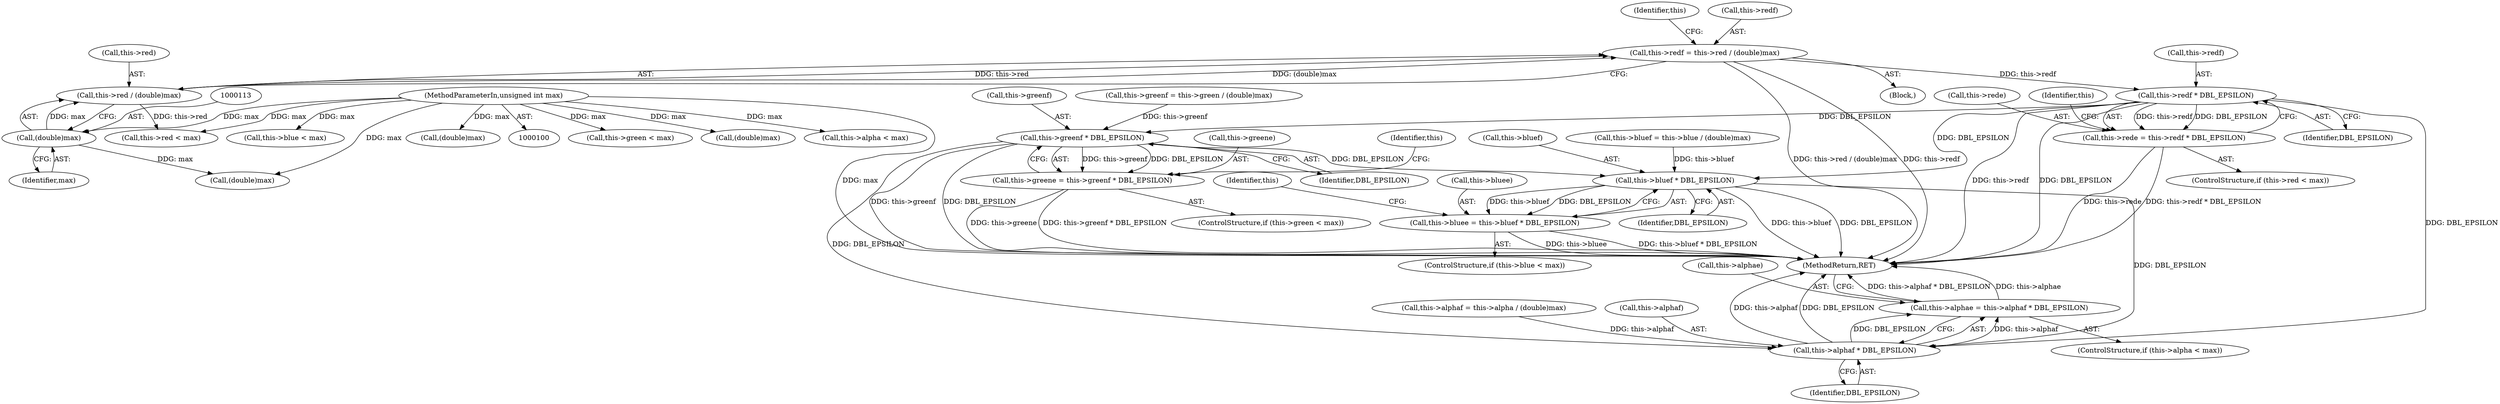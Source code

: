 digraph "1_Android_9d4853418ab2f754c2b63e091c29c5529b8b86ca_52@pointer" {
"1000104" [label="(Call,this->redf = this->red / (double)max)"];
"1000108" [label="(Call,this->red / (double)max)"];
"1000112" [label="(Call,(double)max)"];
"1000102" [label="(MethodParameterIn,unsigned int max)"];
"1000158" [label="(Call,this->redf * DBL_EPSILON)"];
"1000154" [label="(Call,this->rede = this->redf * DBL_EPSILON)"];
"1000179" [label="(Call,this->greenf * DBL_EPSILON)"];
"1000175" [label="(Call,this->greene = this->greenf * DBL_EPSILON)"];
"1000200" [label="(Call,this->bluef * DBL_EPSILON)"];
"1000196" [label="(Call,this->bluee = this->bluef * DBL_EPSILON)"];
"1000221" [label="(Call,this->alphaf * DBL_EPSILON)"];
"1000217" [label="(Call,this->alphae = this->alphaf * DBL_EPSILON)"];
"1000104" [label="(Call,this->redf = this->red / (double)max)"];
"1000218" [label="(Call,this->alphae)"];
"1000154" [label="(Call,this->rede = this->redf * DBL_EPSILON)"];
"1000148" [label="(ControlStructure,if (this->red < max))"];
"1000117" [label="(Identifier,this)"];
"1000109" [label="(Call,this->red)"];
"1000159" [label="(Call,this->redf)"];
"1000155" [label="(Call,this->rede)"];
"1000172" [label="(Identifier,this)"];
"1000170" [label="(Call,this->green < max)"];
"1000102" [label="(MethodParameterIn,unsigned int max)"];
"1000190" [label="(ControlStructure,if (this->blue < max))"];
"1000112" [label="(Call,(double)max)"];
"1000211" [label="(ControlStructure,if (this->alpha < max))"];
"1000179" [label="(Call,this->greenf * DBL_EPSILON)"];
"1000103" [label="(Block,)"];
"1000145" [label="(Call,(double)max)"];
"1000169" [label="(ControlStructure,if (this->green < max))"];
"1000217" [label="(Call,this->alphae = this->alphaf * DBL_EPSILON)"];
"1000183" [label="(Identifier,DBL_EPSILON)"];
"1000212" [label="(Call,this->alpha < max)"];
"1000204" [label="(Identifier,DBL_EPSILON)"];
"1000137" [label="(Call,this->alphaf = this->alpha / (double)max)"];
"1000114" [label="(Identifier,max)"];
"1000176" [label="(Call,this->greene)"];
"1000149" [label="(Call,this->red < max)"];
"1000201" [label="(Call,this->bluef)"];
"1000197" [label="(Call,this->bluee)"];
"1000175" [label="(Call,this->greene = this->greenf * DBL_EPSILON)"];
"1000196" [label="(Call,this->bluee = this->bluef * DBL_EPSILON)"];
"1000222" [label="(Call,this->alphaf)"];
"1000158" [label="(Call,this->redf * DBL_EPSILON)"];
"1000225" [label="(Identifier,DBL_EPSILON)"];
"1000162" [label="(Identifier,DBL_EPSILON)"];
"1000221" [label="(Call,this->alphaf * DBL_EPSILON)"];
"1000191" [label="(Call,this->blue < max)"];
"1000200" [label="(Call,this->bluef * DBL_EPSILON)"];
"1000214" [label="(Identifier,this)"];
"1000108" [label="(Call,this->red / (double)max)"];
"1000123" [label="(Call,(double)max)"];
"1000180" [label="(Call,this->greenf)"];
"1000232" [label="(MethodReturn,RET)"];
"1000134" [label="(Call,(double)max)"];
"1000105" [label="(Call,this->redf)"];
"1000193" [label="(Identifier,this)"];
"1000115" [label="(Call,this->greenf = this->green / (double)max)"];
"1000126" [label="(Call,this->bluef = this->blue / (double)max)"];
"1000104" -> "1000103"  [label="AST: "];
"1000104" -> "1000108"  [label="CFG: "];
"1000105" -> "1000104"  [label="AST: "];
"1000108" -> "1000104"  [label="AST: "];
"1000117" -> "1000104"  [label="CFG: "];
"1000104" -> "1000232"  [label="DDG: this->red / (double)max"];
"1000104" -> "1000232"  [label="DDG: this->redf"];
"1000108" -> "1000104"  [label="DDG: this->red"];
"1000108" -> "1000104"  [label="DDG: (double)max"];
"1000104" -> "1000158"  [label="DDG: this->redf"];
"1000108" -> "1000112"  [label="CFG: "];
"1000109" -> "1000108"  [label="AST: "];
"1000112" -> "1000108"  [label="AST: "];
"1000112" -> "1000108"  [label="DDG: max"];
"1000108" -> "1000149"  [label="DDG: this->red"];
"1000112" -> "1000114"  [label="CFG: "];
"1000113" -> "1000112"  [label="AST: "];
"1000114" -> "1000112"  [label="AST: "];
"1000102" -> "1000112"  [label="DDG: max"];
"1000112" -> "1000123"  [label="DDG: max"];
"1000102" -> "1000100"  [label="AST: "];
"1000102" -> "1000232"  [label="DDG: max"];
"1000102" -> "1000123"  [label="DDG: max"];
"1000102" -> "1000134"  [label="DDG: max"];
"1000102" -> "1000145"  [label="DDG: max"];
"1000102" -> "1000149"  [label="DDG: max"];
"1000102" -> "1000170"  [label="DDG: max"];
"1000102" -> "1000191"  [label="DDG: max"];
"1000102" -> "1000212"  [label="DDG: max"];
"1000158" -> "1000154"  [label="AST: "];
"1000158" -> "1000162"  [label="CFG: "];
"1000159" -> "1000158"  [label="AST: "];
"1000162" -> "1000158"  [label="AST: "];
"1000154" -> "1000158"  [label="CFG: "];
"1000158" -> "1000232"  [label="DDG: this->redf"];
"1000158" -> "1000232"  [label="DDG: DBL_EPSILON"];
"1000158" -> "1000154"  [label="DDG: this->redf"];
"1000158" -> "1000154"  [label="DDG: DBL_EPSILON"];
"1000158" -> "1000179"  [label="DDG: DBL_EPSILON"];
"1000158" -> "1000200"  [label="DDG: DBL_EPSILON"];
"1000158" -> "1000221"  [label="DDG: DBL_EPSILON"];
"1000154" -> "1000148"  [label="AST: "];
"1000155" -> "1000154"  [label="AST: "];
"1000172" -> "1000154"  [label="CFG: "];
"1000154" -> "1000232"  [label="DDG: this->rede"];
"1000154" -> "1000232"  [label="DDG: this->redf * DBL_EPSILON"];
"1000179" -> "1000175"  [label="AST: "];
"1000179" -> "1000183"  [label="CFG: "];
"1000180" -> "1000179"  [label="AST: "];
"1000183" -> "1000179"  [label="AST: "];
"1000175" -> "1000179"  [label="CFG: "];
"1000179" -> "1000232"  [label="DDG: this->greenf"];
"1000179" -> "1000232"  [label="DDG: DBL_EPSILON"];
"1000179" -> "1000175"  [label="DDG: this->greenf"];
"1000179" -> "1000175"  [label="DDG: DBL_EPSILON"];
"1000115" -> "1000179"  [label="DDG: this->greenf"];
"1000179" -> "1000200"  [label="DDG: DBL_EPSILON"];
"1000179" -> "1000221"  [label="DDG: DBL_EPSILON"];
"1000175" -> "1000169"  [label="AST: "];
"1000176" -> "1000175"  [label="AST: "];
"1000193" -> "1000175"  [label="CFG: "];
"1000175" -> "1000232"  [label="DDG: this->greenf * DBL_EPSILON"];
"1000175" -> "1000232"  [label="DDG: this->greene"];
"1000200" -> "1000196"  [label="AST: "];
"1000200" -> "1000204"  [label="CFG: "];
"1000201" -> "1000200"  [label="AST: "];
"1000204" -> "1000200"  [label="AST: "];
"1000196" -> "1000200"  [label="CFG: "];
"1000200" -> "1000232"  [label="DDG: this->bluef"];
"1000200" -> "1000232"  [label="DDG: DBL_EPSILON"];
"1000200" -> "1000196"  [label="DDG: this->bluef"];
"1000200" -> "1000196"  [label="DDG: DBL_EPSILON"];
"1000126" -> "1000200"  [label="DDG: this->bluef"];
"1000200" -> "1000221"  [label="DDG: DBL_EPSILON"];
"1000196" -> "1000190"  [label="AST: "];
"1000197" -> "1000196"  [label="AST: "];
"1000214" -> "1000196"  [label="CFG: "];
"1000196" -> "1000232"  [label="DDG: this->bluee"];
"1000196" -> "1000232"  [label="DDG: this->bluef * DBL_EPSILON"];
"1000221" -> "1000217"  [label="AST: "];
"1000221" -> "1000225"  [label="CFG: "];
"1000222" -> "1000221"  [label="AST: "];
"1000225" -> "1000221"  [label="AST: "];
"1000217" -> "1000221"  [label="CFG: "];
"1000221" -> "1000232"  [label="DDG: DBL_EPSILON"];
"1000221" -> "1000232"  [label="DDG: this->alphaf"];
"1000221" -> "1000217"  [label="DDG: this->alphaf"];
"1000221" -> "1000217"  [label="DDG: DBL_EPSILON"];
"1000137" -> "1000221"  [label="DDG: this->alphaf"];
"1000217" -> "1000211"  [label="AST: "];
"1000218" -> "1000217"  [label="AST: "];
"1000232" -> "1000217"  [label="CFG: "];
"1000217" -> "1000232"  [label="DDG: this->alphaf * DBL_EPSILON"];
"1000217" -> "1000232"  [label="DDG: this->alphae"];
}
